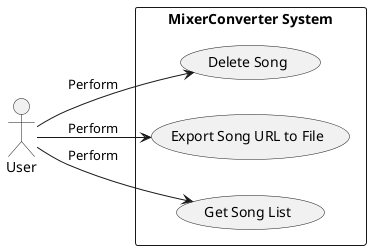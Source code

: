 @startuml User_Case

left to right direction
skinparam packageStyle rectangle

actor User as U

rectangle "MixerConverter System" {
    usecase "Delete Song" as US1
    usecase "Export Song URL to File" as US2
    usecase "Get Song List" as US3
}

U --> US1: Perform
U --> US2: Perform
U --> US3: Perform

@enduml
